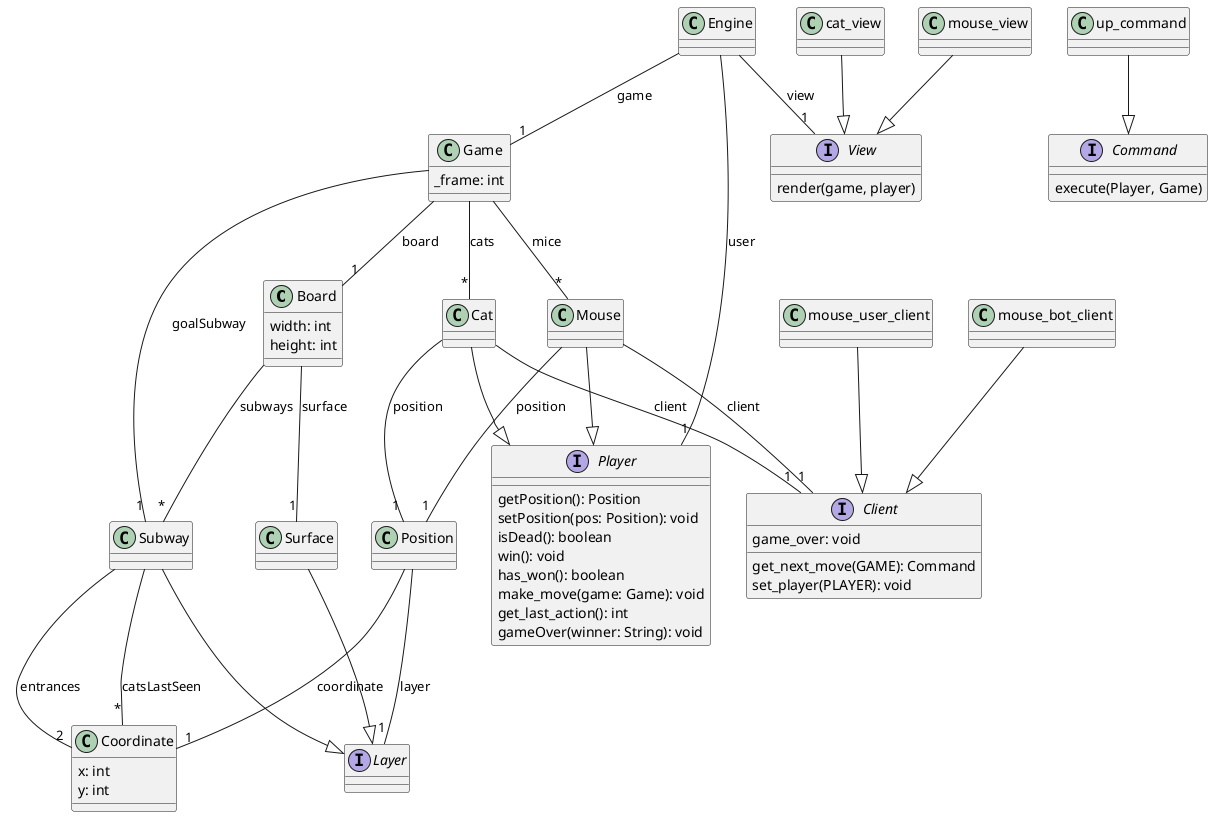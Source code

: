 @startuml

class Board {
    width: int
    height: int
}
Board -- "1" Surface: surface
Board -- "*" Subway: subways

class Cat
Cat --|> Player
Cat -- "1" Client: client
Cat -- "1" Position: position

class Coordinate {
    x: int
    y: int
}

class Game{
    _frame: int
}
Game -- "1" Board: board
Game -- "1" Subway: goalSubway
Game -- "*" Mouse: mice
Game -- "*" Cat: cats

interface Layer

class Mouse
Mouse --|> Player
Mouse -- "1" Client: client
Mouse -- "1" Position: position

interface Player {
    getPosition(): Position
    setPosition(pos: Position): void
    isDead(): boolean
    win(): void
    has_won(): boolean
    make_move(game: Game): void
    get_last_action(): int
    gameOver(winner: String): void
}

class Position
Position -- "1" Coordinate: coordinate
Position -- "1" Layer: layer

class Subway
Subway --|> Layer
Subway -- "2" Coordinate: entrances
Subway -- "*" Coordinate: catsLastSeen

class Surface
Surface --|> Layer

interface Client{
    get_next_move(GAME): Command
	game_over: void
	set_player(PLAYER): void
}

class mouse_user_client
mouse_user_client --|> Client

class mouse_bot_client
mouse_bot_client --|> Client

interface Command{
    execute(Player, Game)
}

class up_command
up_command --|> Command

class Engine
Engine -- "1" Game: game
Engine -- "1" View: view
Engine -- "1" Player: user

interface View{
    render(game, player)
}

class mouse_view
mouse_view --|> View

class cat_view
cat_view --|> View

@enduml